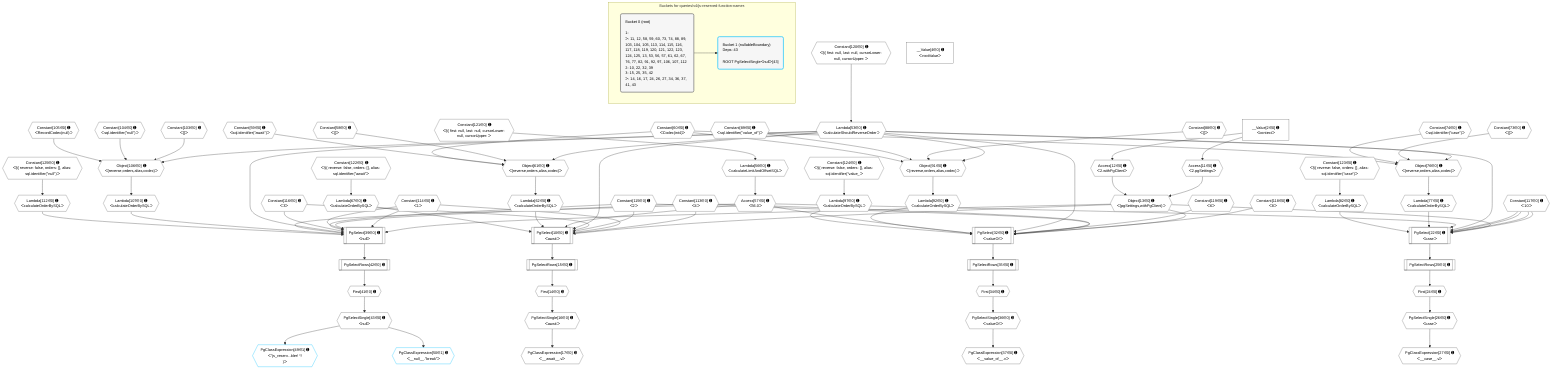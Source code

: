 %%{init: {'themeVariables': { 'fontSize': '12px'}}}%%
graph TD
    classDef path fill:#eee,stroke:#000,color:#000
    classDef plan fill:#fff,stroke-width:1px,color:#000
    classDef itemplan fill:#fff,stroke-width:2px,color:#000
    classDef unbatchedplan fill:#dff,stroke-width:1px,color:#000
    classDef sideeffectplan fill:#fcc,stroke-width:2px,color:#000
    classDef bucket fill:#f6f6f6,color:#000,stroke-width:2px,text-align:left


    %% plan dependencies
    PgSelect39[["PgSelect[39∈0] ➊<br />ᐸnullᐳ"]]:::plan
    Object13{{"Object[13∈0] ➊<br />ᐸ{pgSettings,withPgClient}ᐳ"}}:::plan
    Constant114{{"Constant[114∈0] ➊<br />ᐸ1ᐳ"}}:::plan
    Constant113{{"Constant[113∈0] ➊<br />ᐸ4ᐳ"}}:::plan
    Constant115{{"Constant[115∈0] ➊<br />ᐸ2ᐳ"}}:::plan
    Constant116{{"Constant[116∈0] ➊<br />ᐸ3ᐳ"}}:::plan
    Lambda53{{"Lambda[53∈0] ➊<br />ᐸcalculateShouldReverseOrderᐳ"}}:::plan
    Access57{{"Access[57∈0] ➊<br />ᐸ56.0ᐳ"}}:::plan
    Lambda107{{"Lambda[107∈0] ➊<br />ᐸcalculateOrderBySQLᐳ"}}:::plan
    Lambda112{{"Lambda[112∈0] ➊<br />ᐸcalculateOrderBySQLᐳ"}}:::plan
    Object13 & Constant114 & Constant113 & Constant114 & Constant115 & Constant116 & Lambda53 & Access57 & Lambda107 & Lambda112 --> PgSelect39
    PgSelect10[["PgSelect[10∈0] ➊<br />ᐸawaitᐳ"]]:::plan
    Lambda62{{"Lambda[62∈0] ➊<br />ᐸcalculateOrderBySQLᐳ"}}:::plan
    Lambda67{{"Lambda[67∈0] ➊<br />ᐸcalculateOrderBySQLᐳ"}}:::plan
    Object13 & Constant113 & Constant114 & Constant115 & Constant116 & Lambda53 & Access57 & Lambda62 & Lambda67 --> PgSelect10
    PgSelect22[["PgSelect[22∈0] ➊<br />ᐸcaseᐳ"]]:::plan
    Constant117{{"Constant[117∈0] ➊<br />ᐸ10ᐳ"}}:::plan
    Lambda77{{"Lambda[77∈0] ➊<br />ᐸcalculateOrderBySQLᐳ"}}:::plan
    Lambda82{{"Lambda[82∈0] ➊<br />ᐸcalculateOrderBySQLᐳ"}}:::plan
    Object13 & Constant117 & Constant117 & Constant117 & Constant117 & Lambda53 & Access57 & Lambda77 & Lambda82 --> PgSelect22
    PgSelect32[["PgSelect[32∈0] ➊<br />ᐸvalueOfᐳ"]]:::plan
    Constant118{{"Constant[118∈0] ➊<br />ᐸ8ᐳ"}}:::plan
    Constant119{{"Constant[119∈0] ➊<br />ᐸ6ᐳ"}}:::plan
    Lambda92{{"Lambda[92∈0] ➊<br />ᐸcalculateOrderBySQLᐳ"}}:::plan
    Lambda97{{"Lambda[97∈0] ➊<br />ᐸcalculateOrderBySQLᐳ"}}:::plan
    Object13 & Constant118 & Constant115 & Constant113 & Constant119 & Lambda53 & Access57 & Lambda92 & Lambda97 --> PgSelect32
    Object61{{"Object[61∈0] ➊<br />ᐸ{reverse,orders,alias,codec}ᐳ"}}:::plan
    Constant58{{"Constant[58∈0] ➊<br />ᐸ[]ᐳ"}}:::plan
    Constant59{{"Constant[59∈0] ➊<br />ᐸsql.identifier(”await”)ᐳ"}}:::plan
    Constant60{{"Constant[60∈0] ➊<br />ᐸCodec(int4)ᐳ"}}:::plan
    Lambda53 & Constant58 & Constant59 & Constant60 --> Object61
    Object76{{"Object[76∈0] ➊<br />ᐸ{reverse,orders,alias,codec}ᐳ"}}:::plan
    Constant73{{"Constant[73∈0] ➊<br />ᐸ[]ᐳ"}}:::plan
    Constant74{{"Constant[74∈0] ➊<br />ᐸsql.identifier(”case”)ᐳ"}}:::plan
    Lambda53 & Constant73 & Constant74 & Constant60 --> Object76
    Object91{{"Object[91∈0] ➊<br />ᐸ{reverse,orders,alias,codec}ᐳ"}}:::plan
    Constant88{{"Constant[88∈0] ➊<br />ᐸ[]ᐳ"}}:::plan
    Constant89{{"Constant[89∈0] ➊<br />ᐸsql.identifier(”value_of”)ᐳ"}}:::plan
    Lambda53 & Constant88 & Constant89 & Constant60 --> Object91
    Object106{{"Object[106∈0] ➊<br />ᐸ{reverse,orders,alias,codec}ᐳ"}}:::plan
    Constant103{{"Constant[103∈0] ➊<br />ᐸ[]ᐳ"}}:::plan
    Constant104{{"Constant[104∈0] ➊<br />ᐸsql.identifier(”null”)ᐳ"}}:::plan
    Constant105{{"Constant[105∈0] ➊<br />ᐸRecordCodec(null)ᐳ"}}:::plan
    Lambda53 & Constant103 & Constant104 & Constant105 --> Object106
    Access11{{"Access[11∈0] ➊<br />ᐸ2.pgSettingsᐳ"}}:::plan
    Access12{{"Access[12∈0] ➊<br />ᐸ2.withPgClientᐳ"}}:::plan
    Access11 & Access12 --> Object13
    __Value2["__Value[2∈0] ➊<br />ᐸcontextᐳ"]:::plan
    __Value2 --> Access11
    __Value2 --> Access12
    First14{{"First[14∈0] ➊"}}:::plan
    PgSelectRows15[["PgSelectRows[15∈0] ➊"]]:::plan
    PgSelectRows15 --> First14
    PgSelect10 --> PgSelectRows15
    PgSelectSingle16{{"PgSelectSingle[16∈0] ➊<br />ᐸawaitᐳ"}}:::plan
    First14 --> PgSelectSingle16
    PgClassExpression17{{"PgClassExpression[17∈0] ➊<br />ᐸ__await__.vᐳ"}}:::plan
    PgSelectSingle16 --> PgClassExpression17
    First24{{"First[24∈0] ➊"}}:::plan
    PgSelectRows25[["PgSelectRows[25∈0] ➊"]]:::plan
    PgSelectRows25 --> First24
    PgSelect22 --> PgSelectRows25
    PgSelectSingle26{{"PgSelectSingle[26∈0] ➊<br />ᐸcaseᐳ"}}:::plan
    First24 --> PgSelectSingle26
    PgClassExpression27{{"PgClassExpression[27∈0] ➊<br />ᐸ__case__.vᐳ"}}:::plan
    PgSelectSingle26 --> PgClassExpression27
    First34{{"First[34∈0] ➊"}}:::plan
    PgSelectRows35[["PgSelectRows[35∈0] ➊"]]:::plan
    PgSelectRows35 --> First34
    PgSelect32 --> PgSelectRows35
    PgSelectSingle36{{"PgSelectSingle[36∈0] ➊<br />ᐸvalueOfᐳ"}}:::plan
    First34 --> PgSelectSingle36
    PgClassExpression37{{"PgClassExpression[37∈0] ➊<br />ᐸ__value_of__.vᐳ"}}:::plan
    PgSelectSingle36 --> PgClassExpression37
    First41{{"First[41∈0] ➊"}}:::plan
    PgSelectRows42[["PgSelectRows[42∈0] ➊"]]:::plan
    PgSelectRows42 --> First41
    PgSelect39 --> PgSelectRows42
    PgSelectSingle43{{"PgSelectSingle[43∈0] ➊<br />ᐸnullᐳ"}}:::plan
    First41 --> PgSelectSingle43
    Constant120{{"Constant[120∈0] ➊<br />ᐸ§{ first: null, last: null, cursorLower: null, cursorUpper: ᐳ"}}:::plan
    Constant120 --> Lambda53
    Lambda56{{"Lambda[56∈0] ➊<br />ᐸcalculateLimitAndOffsetSQLᐳ"}}:::plan
    Constant121{{"Constant[121∈0] ➊<br />ᐸ§{ first: null, last: null, cursorLower: null, cursorUpper: ᐳ"}}:::plan
    Constant121 --> Lambda56
    Lambda56 --> Access57
    Object61 --> Lambda62
    Constant122{{"Constant[122∈0] ➊<br />ᐸ§{ reverse: false, orders: [], alias: sql.identifier(”await”ᐳ"}}:::plan
    Constant122 --> Lambda67
    Object76 --> Lambda77
    Constant123{{"Constant[123∈0] ➊<br />ᐸ§{ reverse: false, orders: [], alias: sql.identifier(”case”)ᐳ"}}:::plan
    Constant123 --> Lambda82
    Object91 --> Lambda92
    Constant124{{"Constant[124∈0] ➊<br />ᐸ§{ reverse: false, orders: [], alias: sql.identifier(”value_ᐳ"}}:::plan
    Constant124 --> Lambda97
    Object106 --> Lambda107
    Constant125{{"Constant[125∈0] ➊<br />ᐸ§{ reverse: false, orders: [], alias: sql.identifier(”null”)ᐳ"}}:::plan
    Constant125 --> Lambda112
    __Value4["__Value[4∈0] ➊<br />ᐸrootValueᐳ"]:::plan
    PgClassExpression49{{"PgClassExpression[49∈1] ➊<br />ᐸ”js_reserv...lder! */<br />)ᐳ"}}:::plan
    PgSelectSingle43 --> PgClassExpression49
    PgClassExpression50{{"PgClassExpression[50∈1] ➊<br />ᐸ__null__.”break”ᐳ"}}:::plan
    PgSelectSingle43 --> PgClassExpression50

    %% define steps

    subgraph "Buckets for queries/v4/js-reserved-function-names"
    Bucket0("Bucket 0 (root)<br /><br />1: <br />ᐳ: 11, 12, 58, 59, 60, 73, 74, 88, 89, 103, 104, 105, 113, 114, 115, 116, 117, 118, 119, 120, 121, 122, 123, 124, 125, 13, 53, 56, 57, 61, 62, 67, 76, 77, 82, 91, 92, 97, 106, 107, 112<br />2: 10, 22, 32, 39<br />3: 15, 25, 35, 42<br />ᐳ: 14, 16, 17, 24, 26, 27, 34, 36, 37, 41, 43"):::bucket
    classDef bucket0 stroke:#696969
    class Bucket0,__Value2,__Value4,PgSelect10,Access11,Access12,Object13,First14,PgSelectRows15,PgSelectSingle16,PgClassExpression17,PgSelect22,First24,PgSelectRows25,PgSelectSingle26,PgClassExpression27,PgSelect32,First34,PgSelectRows35,PgSelectSingle36,PgClassExpression37,PgSelect39,First41,PgSelectRows42,PgSelectSingle43,Lambda53,Lambda56,Access57,Constant58,Constant59,Constant60,Object61,Lambda62,Lambda67,Constant73,Constant74,Object76,Lambda77,Lambda82,Constant88,Constant89,Object91,Lambda92,Lambda97,Constant103,Constant104,Constant105,Object106,Lambda107,Lambda112,Constant113,Constant114,Constant115,Constant116,Constant117,Constant118,Constant119,Constant120,Constant121,Constant122,Constant123,Constant124,Constant125 bucket0
    Bucket1("Bucket 1 (nullableBoundary)<br />Deps: 43<br /><br />ROOT PgSelectSingleᐸnullᐳ[43]"):::bucket
    classDef bucket1 stroke:#00bfff
    class Bucket1,PgClassExpression49,PgClassExpression50 bucket1
    Bucket0 --> Bucket1
    end